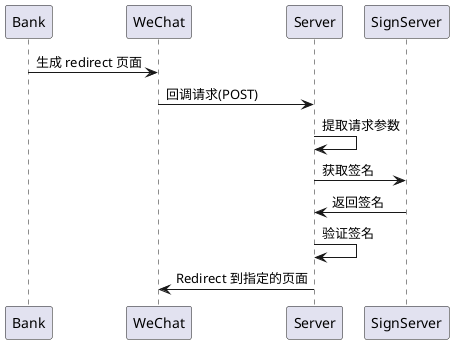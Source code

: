 @startuml

Bank -> WeChat : 生成 redirect 页面
WeChat -> Server : 回调请求(POST)
Server -> Server : 提取请求参数
Server -> SignServer : 获取签名
SignServer -> Server : 返回签名
Server -> Server : 验证签名
Server -> WeChat : Redirect 到指定的页面

@enduml
